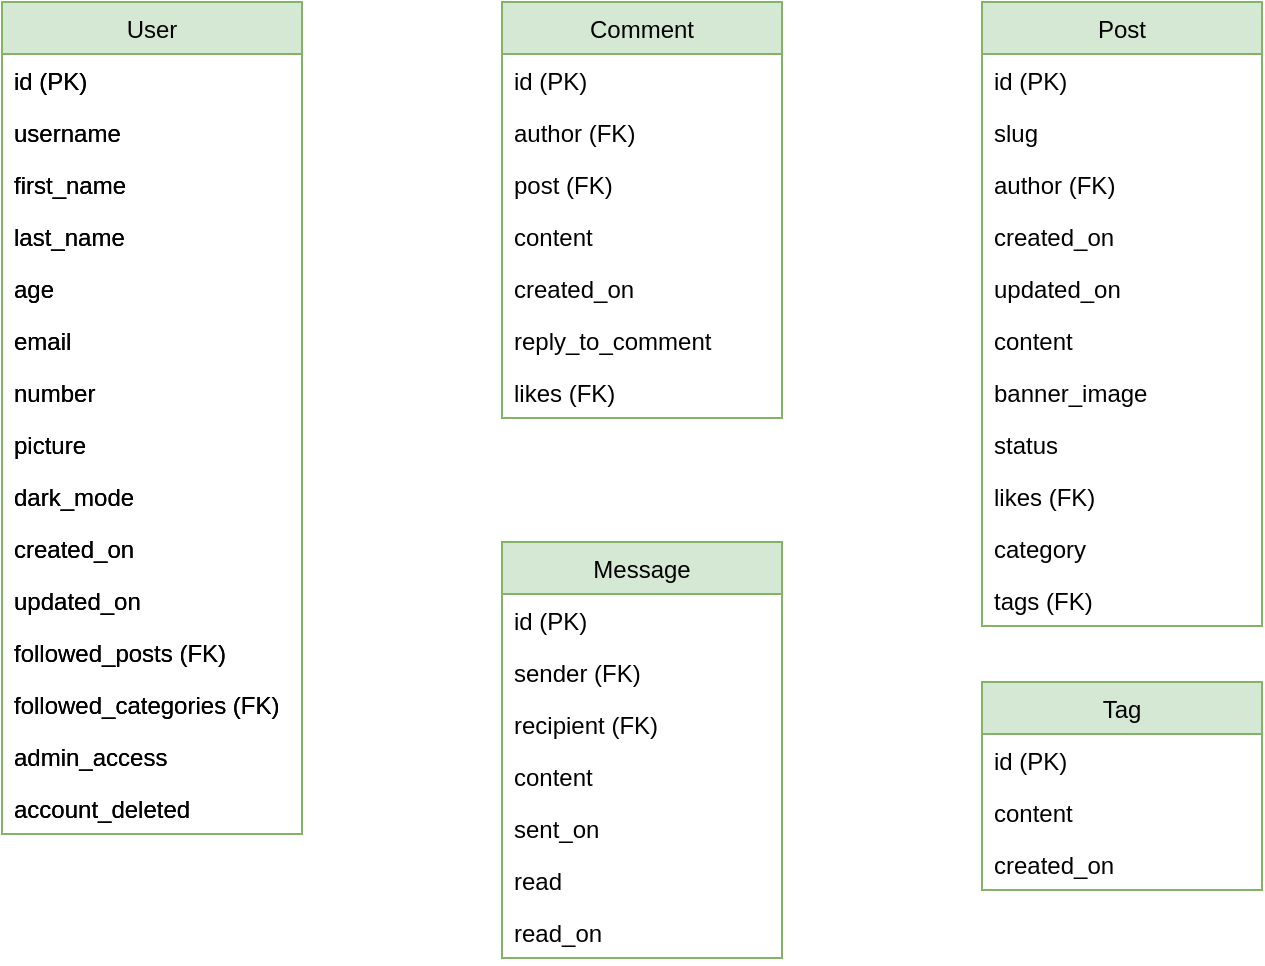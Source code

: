 <mxfile version="20.0.1" type="device"><diagram id="C5RBs43oDa-KdzZeNtuy" name="Page-1"><mxGraphModel dx="1017" dy="917" grid="0" gridSize="10" guides="1" tooltips="1" connect="1" arrows="1" fold="1" page="1" pageScale="1" pageWidth="827" pageHeight="1169" background="#FFFFFF" math="0" shadow="0"><root><mxCell id="WIyWlLk6GJQsqaUBKTNV-0"/><mxCell id="WIyWlLk6GJQsqaUBKTNV-1" parent="WIyWlLk6GJQsqaUBKTNV-0"/><mxCell id="GiqLuywzvAT617X6qaqu-33" value="User" style="swimlane;fontStyle=0;childLayout=stackLayout;horizontal=1;startSize=26;horizontalStack=0;resizeParent=1;resizeParentMax=0;resizeLast=0;collapsible=1;marginBottom=0;labelBackgroundColor=none;fillColor=#d5e8d4;strokeColor=#82b366;" vertex="1" parent="WIyWlLk6GJQsqaUBKTNV-1"><mxGeometry width="150" height="416" as="geometry"/></mxCell><mxCell id="GiqLuywzvAT617X6qaqu-34" value="id (PK)" style="text;strokeColor=none;fillColor=none;align=left;verticalAlign=top;spacingLeft=4;spacingRight=4;overflow=hidden;rotatable=0;points=[[0,0.5],[1,0.5]];portConstraint=eastwest;labelBackgroundColor=none;" vertex="1" parent="GiqLuywzvAT617X6qaqu-33"><mxGeometry y="26" width="150" height="26" as="geometry"/></mxCell><mxCell id="GiqLuywzvAT617X6qaqu-50" value="username" style="text;strokeColor=none;fillColor=none;align=left;verticalAlign=top;spacingLeft=4;spacingRight=4;overflow=hidden;rotatable=0;points=[[0,0.5],[1,0.5]];portConstraint=eastwest;labelBackgroundColor=none;" vertex="1" parent="GiqLuywzvAT617X6qaqu-33"><mxGeometry y="52" width="150" height="26" as="geometry"/></mxCell><mxCell id="GiqLuywzvAT617X6qaqu-44" value="first_name" style="text;strokeColor=none;fillColor=none;align=left;verticalAlign=top;spacingLeft=4;spacingRight=4;overflow=hidden;rotatable=0;points=[[0,0.5],[1,0.5]];portConstraint=eastwest;labelBackgroundColor=none;" vertex="1" parent="GiqLuywzvAT617X6qaqu-33"><mxGeometry y="78" width="150" height="26" as="geometry"/></mxCell><mxCell id="GiqLuywzvAT617X6qaqu-49" value="last_name" style="text;strokeColor=none;fillColor=none;align=left;verticalAlign=top;spacingLeft=4;spacingRight=4;overflow=hidden;rotatable=0;points=[[0,0.5],[1,0.5]];portConstraint=eastwest;labelBackgroundColor=none;" vertex="1" parent="GiqLuywzvAT617X6qaqu-33"><mxGeometry y="104" width="150" height="26" as="geometry"/></mxCell><mxCell id="GiqLuywzvAT617X6qaqu-45" value="age" style="text;strokeColor=none;fillColor=none;align=left;verticalAlign=top;spacingLeft=4;spacingRight=4;overflow=hidden;rotatable=0;points=[[0,0.5],[1,0.5]];portConstraint=eastwest;labelBackgroundColor=none;" vertex="1" parent="GiqLuywzvAT617X6qaqu-33"><mxGeometry y="130" width="150" height="26" as="geometry"/></mxCell><mxCell id="GiqLuywzvAT617X6qaqu-51" value="email" style="text;strokeColor=none;fillColor=none;align=left;verticalAlign=top;spacingLeft=4;spacingRight=4;overflow=hidden;rotatable=0;points=[[0,0.5],[1,0.5]];portConstraint=eastwest;labelBackgroundColor=none;" vertex="1" parent="GiqLuywzvAT617X6qaqu-33"><mxGeometry y="156" width="150" height="26" as="geometry"/></mxCell><mxCell id="GiqLuywzvAT617X6qaqu-48" value="number" style="text;strokeColor=none;fillColor=none;align=left;verticalAlign=top;spacingLeft=4;spacingRight=4;overflow=hidden;rotatable=0;points=[[0,0.5],[1,0.5]];portConstraint=eastwest;labelBackgroundColor=none;" vertex="1" parent="GiqLuywzvAT617X6qaqu-33"><mxGeometry y="182" width="150" height="26" as="geometry"/></mxCell><mxCell id="GiqLuywzvAT617X6qaqu-46" value="picture" style="text;strokeColor=none;fillColor=none;align=left;verticalAlign=top;spacingLeft=4;spacingRight=4;overflow=hidden;rotatable=0;points=[[0,0.5],[1,0.5]];portConstraint=eastwest;labelBackgroundColor=none;" vertex="1" parent="GiqLuywzvAT617X6qaqu-33"><mxGeometry y="208" width="150" height="26" as="geometry"/></mxCell><mxCell id="GiqLuywzvAT617X6qaqu-47" value="dark_mode" style="text;strokeColor=none;fillColor=none;align=left;verticalAlign=top;spacingLeft=4;spacingRight=4;overflow=hidden;rotatable=0;points=[[0,0.5],[1,0.5]];portConstraint=eastwest;labelBackgroundColor=none;" vertex="1" parent="GiqLuywzvAT617X6qaqu-33"><mxGeometry y="234" width="150" height="26" as="geometry"/></mxCell><mxCell id="GiqLuywzvAT617X6qaqu-65" value="created_on" style="text;strokeColor=none;fillColor=none;align=left;verticalAlign=top;spacingLeft=4;spacingRight=4;overflow=hidden;rotatable=0;points=[[0,0.5],[1,0.5]];portConstraint=eastwest;labelBackgroundColor=none;" vertex="1" parent="GiqLuywzvAT617X6qaqu-33"><mxGeometry y="260" width="150" height="26" as="geometry"/></mxCell><mxCell id="GiqLuywzvAT617X6qaqu-66" value="updated_on" style="text;strokeColor=none;fillColor=none;align=left;verticalAlign=top;spacingLeft=4;spacingRight=4;overflow=hidden;rotatable=0;points=[[0,0.5],[1,0.5]];portConstraint=eastwest;labelBackgroundColor=none;" vertex="1" parent="GiqLuywzvAT617X6qaqu-33"><mxGeometry y="286" width="150" height="26" as="geometry"/></mxCell><mxCell id="GiqLuywzvAT617X6qaqu-67" value="followed_posts (FK)" style="text;strokeColor=none;fillColor=none;align=left;verticalAlign=top;spacingLeft=4;spacingRight=4;overflow=hidden;rotatable=0;points=[[0,0.5],[1,0.5]];portConstraint=eastwest;labelBackgroundColor=none;" vertex="1" parent="GiqLuywzvAT617X6qaqu-33"><mxGeometry y="312" width="150" height="26" as="geometry"/></mxCell><mxCell id="GiqLuywzvAT617X6qaqu-68" value="followed_categories (FK)" style="text;strokeColor=none;fillColor=none;align=left;verticalAlign=top;spacingLeft=4;spacingRight=4;overflow=hidden;rotatable=0;points=[[0,0.5],[1,0.5]];portConstraint=eastwest;labelBackgroundColor=none;" vertex="1" parent="GiqLuywzvAT617X6qaqu-33"><mxGeometry y="338" width="150" height="26" as="geometry"/></mxCell><mxCell id="GiqLuywzvAT617X6qaqu-43" value="admin_access" style="text;strokeColor=none;fillColor=none;align=left;verticalAlign=top;spacingLeft=4;spacingRight=4;overflow=hidden;rotatable=0;points=[[0,0.5],[1,0.5]];portConstraint=eastwest;labelBackgroundColor=none;" vertex="1" parent="GiqLuywzvAT617X6qaqu-33"><mxGeometry y="364" width="150" height="26" as="geometry"/></mxCell><mxCell id="GiqLuywzvAT617X6qaqu-64" value="account_deleted" style="text;strokeColor=none;fillColor=none;align=left;verticalAlign=top;spacingLeft=4;spacingRight=4;overflow=hidden;rotatable=0;points=[[0,0.5],[1,0.5]];portConstraint=eastwest;labelBackgroundColor=none;" vertex="1" parent="GiqLuywzvAT617X6qaqu-33"><mxGeometry y="390" width="150" height="26" as="geometry"/></mxCell><mxCell id="GiqLuywzvAT617X6qaqu-69" value="Post" style="swimlane;fontStyle=0;childLayout=stackLayout;horizontal=1;startSize=26;horizontalStack=0;resizeParent=1;resizeParentMax=0;resizeLast=0;collapsible=1;marginBottom=0;labelBackgroundColor=none;fillColor=#d5e8d4;strokeColor=#82b366;" vertex="1" parent="WIyWlLk6GJQsqaUBKTNV-1"><mxGeometry x="490" width="140" height="312" as="geometry"/></mxCell><mxCell id="GiqLuywzvAT617X6qaqu-70" value="id (PK)" style="text;strokeColor=none;fillColor=none;align=left;verticalAlign=top;spacingLeft=4;spacingRight=4;overflow=hidden;rotatable=0;points=[[0,0.5],[1,0.5]];portConstraint=eastwest;labelBackgroundColor=none;" vertex="1" parent="GiqLuywzvAT617X6qaqu-69"><mxGeometry y="26" width="140" height="26" as="geometry"/></mxCell><mxCell id="GiqLuywzvAT617X6qaqu-71" value="slug" style="text;strokeColor=none;fillColor=none;align=left;verticalAlign=top;spacingLeft=4;spacingRight=4;overflow=hidden;rotatable=0;points=[[0,0.5],[1,0.5]];portConstraint=eastwest;labelBackgroundColor=none;" vertex="1" parent="GiqLuywzvAT617X6qaqu-69"><mxGeometry y="52" width="140" height="26" as="geometry"/></mxCell><mxCell id="GiqLuywzvAT617X6qaqu-72" value="author (FK)" style="text;strokeColor=none;fillColor=none;align=left;verticalAlign=top;spacingLeft=4;spacingRight=4;overflow=hidden;rotatable=0;points=[[0,0.5],[1,0.5]];portConstraint=eastwest;labelBackgroundColor=none;" vertex="1" parent="GiqLuywzvAT617X6qaqu-69"><mxGeometry y="78" width="140" height="26" as="geometry"/></mxCell><mxCell id="GiqLuywzvAT617X6qaqu-73" value="created_on" style="text;strokeColor=none;fillColor=none;align=left;verticalAlign=top;spacingLeft=4;spacingRight=4;overflow=hidden;rotatable=0;points=[[0,0.5],[1,0.5]];portConstraint=eastwest;labelBackgroundColor=none;" vertex="1" parent="GiqLuywzvAT617X6qaqu-69"><mxGeometry y="104" width="140" height="26" as="geometry"/></mxCell><mxCell id="GiqLuywzvAT617X6qaqu-74" value="updated_on" style="text;strokeColor=none;fillColor=none;align=left;verticalAlign=top;spacingLeft=4;spacingRight=4;overflow=hidden;rotatable=0;points=[[0,0.5],[1,0.5]];portConstraint=eastwest;labelBackgroundColor=none;" vertex="1" parent="GiqLuywzvAT617X6qaqu-69"><mxGeometry y="130" width="140" height="26" as="geometry"/></mxCell><mxCell id="GiqLuywzvAT617X6qaqu-75" value="content" style="text;strokeColor=none;fillColor=none;align=left;verticalAlign=top;spacingLeft=4;spacingRight=4;overflow=hidden;rotatable=0;points=[[0,0.5],[1,0.5]];portConstraint=eastwest;labelBackgroundColor=none;" vertex="1" parent="GiqLuywzvAT617X6qaqu-69"><mxGeometry y="156" width="140" height="26" as="geometry"/></mxCell><mxCell id="GiqLuywzvAT617X6qaqu-76" value="banner_image" style="text;strokeColor=none;fillColor=none;align=left;verticalAlign=top;spacingLeft=4;spacingRight=4;overflow=hidden;rotatable=0;points=[[0,0.5],[1,0.5]];portConstraint=eastwest;labelBackgroundColor=none;" vertex="1" parent="GiqLuywzvAT617X6qaqu-69"><mxGeometry y="182" width="140" height="26" as="geometry"/></mxCell><mxCell id="GiqLuywzvAT617X6qaqu-77" value="status" style="text;strokeColor=none;fillColor=none;align=left;verticalAlign=top;spacingLeft=4;spacingRight=4;overflow=hidden;rotatable=0;points=[[0,0.5],[1,0.5]];portConstraint=eastwest;labelBackgroundColor=none;" vertex="1" parent="GiqLuywzvAT617X6qaqu-69"><mxGeometry y="208" width="140" height="26" as="geometry"/></mxCell><mxCell id="GiqLuywzvAT617X6qaqu-78" value="likes (FK)" style="text;strokeColor=none;fillColor=none;align=left;verticalAlign=top;spacingLeft=4;spacingRight=4;overflow=hidden;rotatable=0;points=[[0,0.5],[1,0.5]];portConstraint=eastwest;labelBackgroundColor=none;" vertex="1" parent="GiqLuywzvAT617X6qaqu-69"><mxGeometry y="234" width="140" height="26" as="geometry"/></mxCell><mxCell id="GiqLuywzvAT617X6qaqu-80" value="category" style="text;strokeColor=none;fillColor=none;align=left;verticalAlign=top;spacingLeft=4;spacingRight=4;overflow=hidden;rotatable=0;points=[[0,0.5],[1,0.5]];portConstraint=eastwest;labelBackgroundColor=none;" vertex="1" parent="GiqLuywzvAT617X6qaqu-69"><mxGeometry y="260" width="140" height="26" as="geometry"/></mxCell><mxCell id="GiqLuywzvAT617X6qaqu-79" value="tags (FK)" style="text;strokeColor=none;fillColor=none;align=left;verticalAlign=top;spacingLeft=4;spacingRight=4;overflow=hidden;rotatable=0;points=[[0,0.5],[1,0.5]];portConstraint=eastwest;labelBackgroundColor=none;" vertex="1" parent="GiqLuywzvAT617X6qaqu-69"><mxGeometry y="286" width="140" height="26" as="geometry"/></mxCell><mxCell id="GiqLuywzvAT617X6qaqu-81" value="Comment" style="swimlane;fontStyle=0;childLayout=stackLayout;horizontal=1;startSize=26;horizontalStack=0;resizeParent=1;resizeParentMax=0;resizeLast=0;collapsible=1;marginBottom=0;labelBackgroundColor=none;fillColor=#d5e8d4;strokeColor=#82b366;" vertex="1" parent="WIyWlLk6GJQsqaUBKTNV-1"><mxGeometry x="250" width="140" height="208" as="geometry"/></mxCell><mxCell id="GiqLuywzvAT617X6qaqu-82" value="id (PK)" style="text;strokeColor=none;fillColor=none;align=left;verticalAlign=top;spacingLeft=4;spacingRight=4;overflow=hidden;rotatable=0;points=[[0,0.5],[1,0.5]];portConstraint=eastwest;labelBackgroundColor=none;" vertex="1" parent="GiqLuywzvAT617X6qaqu-81"><mxGeometry y="26" width="140" height="26" as="geometry"/></mxCell><mxCell id="GiqLuywzvAT617X6qaqu-83" value="author (FK)" style="text;strokeColor=none;fillColor=none;align=left;verticalAlign=top;spacingLeft=4;spacingRight=4;overflow=hidden;rotatable=0;points=[[0,0.5],[1,0.5]];portConstraint=eastwest;labelBackgroundColor=none;" vertex="1" parent="GiqLuywzvAT617X6qaqu-81"><mxGeometry y="52" width="140" height="26" as="geometry"/></mxCell><mxCell id="GiqLuywzvAT617X6qaqu-84" value="post (FK)" style="text;strokeColor=none;fillColor=none;align=left;verticalAlign=top;spacingLeft=4;spacingRight=4;overflow=hidden;rotatable=0;points=[[0,0.5],[1,0.5]];portConstraint=eastwest;labelBackgroundColor=none;" vertex="1" parent="GiqLuywzvAT617X6qaqu-81"><mxGeometry y="78" width="140" height="26" as="geometry"/></mxCell><mxCell id="GiqLuywzvAT617X6qaqu-85" value="content" style="text;strokeColor=none;fillColor=none;align=left;verticalAlign=top;spacingLeft=4;spacingRight=4;overflow=hidden;rotatable=0;points=[[0,0.5],[1,0.5]];portConstraint=eastwest;labelBackgroundColor=none;" vertex="1" parent="GiqLuywzvAT617X6qaqu-81"><mxGeometry y="104" width="140" height="26" as="geometry"/></mxCell><mxCell id="GiqLuywzvAT617X6qaqu-86" value="created_on" style="text;strokeColor=none;fillColor=none;align=left;verticalAlign=top;spacingLeft=4;spacingRight=4;overflow=hidden;rotatable=0;points=[[0,0.5],[1,0.5]];portConstraint=eastwest;labelBackgroundColor=none;" vertex="1" parent="GiqLuywzvAT617X6qaqu-81"><mxGeometry y="130" width="140" height="26" as="geometry"/></mxCell><mxCell id="GiqLuywzvAT617X6qaqu-87" value="reply_to_comment" style="text;strokeColor=none;fillColor=none;align=left;verticalAlign=top;spacingLeft=4;spacingRight=4;overflow=hidden;rotatable=0;points=[[0,0.5],[1,0.5]];portConstraint=eastwest;labelBackgroundColor=none;" vertex="1" parent="GiqLuywzvAT617X6qaqu-81"><mxGeometry y="156" width="140" height="26" as="geometry"/></mxCell><mxCell id="GiqLuywzvAT617X6qaqu-88" value="likes (FK)" style="text;strokeColor=none;fillColor=none;align=left;verticalAlign=top;spacingLeft=4;spacingRight=4;overflow=hidden;rotatable=0;points=[[0,0.5],[1,0.5]];portConstraint=eastwest;labelBackgroundColor=none;" vertex="1" parent="GiqLuywzvAT617X6qaqu-81"><mxGeometry y="182" width="140" height="26" as="geometry"/></mxCell><mxCell id="GiqLuywzvAT617X6qaqu-89" value="Message" style="swimlane;fontStyle=0;childLayout=stackLayout;horizontal=1;startSize=26;horizontalStack=0;resizeParent=1;resizeParentMax=0;resizeLast=0;collapsible=1;marginBottom=0;labelBackgroundColor=none;fillColor=#d5e8d4;strokeColor=#82b366;" vertex="1" parent="WIyWlLk6GJQsqaUBKTNV-1"><mxGeometry x="250" y="270" width="140" height="208" as="geometry"/></mxCell><mxCell id="GiqLuywzvAT617X6qaqu-90" value="id (PK)" style="text;strokeColor=none;fillColor=none;align=left;verticalAlign=top;spacingLeft=4;spacingRight=4;overflow=hidden;rotatable=0;points=[[0,0.5],[1,0.5]];portConstraint=eastwest;labelBackgroundColor=none;" vertex="1" parent="GiqLuywzvAT617X6qaqu-89"><mxGeometry y="26" width="140" height="26" as="geometry"/></mxCell><mxCell id="GiqLuywzvAT617X6qaqu-91" value="sender (FK)" style="text;strokeColor=none;fillColor=none;align=left;verticalAlign=top;spacingLeft=4;spacingRight=4;overflow=hidden;rotatable=0;points=[[0,0.5],[1,0.5]];portConstraint=eastwest;labelBackgroundColor=none;" vertex="1" parent="GiqLuywzvAT617X6qaqu-89"><mxGeometry y="52" width="140" height="26" as="geometry"/></mxCell><mxCell id="GiqLuywzvAT617X6qaqu-92" value="recipient (FK)" style="text;strokeColor=none;fillColor=none;align=left;verticalAlign=top;spacingLeft=4;spacingRight=4;overflow=hidden;rotatable=0;points=[[0,0.5],[1,0.5]];portConstraint=eastwest;labelBackgroundColor=none;" vertex="1" parent="GiqLuywzvAT617X6qaqu-89"><mxGeometry y="78" width="140" height="26" as="geometry"/></mxCell><mxCell id="GiqLuywzvAT617X6qaqu-93" value="content" style="text;strokeColor=none;fillColor=none;align=left;verticalAlign=top;spacingLeft=4;spacingRight=4;overflow=hidden;rotatable=0;points=[[0,0.5],[1,0.5]];portConstraint=eastwest;labelBackgroundColor=none;" vertex="1" parent="GiqLuywzvAT617X6qaqu-89"><mxGeometry y="104" width="140" height="26" as="geometry"/></mxCell><mxCell id="GiqLuywzvAT617X6qaqu-94" value="sent_on" style="text;strokeColor=none;fillColor=none;align=left;verticalAlign=top;spacingLeft=4;spacingRight=4;overflow=hidden;rotatable=0;points=[[0,0.5],[1,0.5]];portConstraint=eastwest;labelBackgroundColor=none;" vertex="1" parent="GiqLuywzvAT617X6qaqu-89"><mxGeometry y="130" width="140" height="26" as="geometry"/></mxCell><mxCell id="GiqLuywzvAT617X6qaqu-95" value="read" style="text;strokeColor=none;fillColor=none;align=left;verticalAlign=top;spacingLeft=4;spacingRight=4;overflow=hidden;rotatable=0;points=[[0,0.5],[1,0.5]];portConstraint=eastwest;labelBackgroundColor=none;" vertex="1" parent="GiqLuywzvAT617X6qaqu-89"><mxGeometry y="156" width="140" height="26" as="geometry"/></mxCell><mxCell id="GiqLuywzvAT617X6qaqu-96" value="read_on" style="text;strokeColor=none;fillColor=none;align=left;verticalAlign=top;spacingLeft=4;spacingRight=4;overflow=hidden;rotatable=0;points=[[0,0.5],[1,0.5]];portConstraint=eastwest;labelBackgroundColor=none;" vertex="1" parent="GiqLuywzvAT617X6qaqu-89"><mxGeometry y="182" width="140" height="26" as="geometry"/></mxCell><mxCell id="GiqLuywzvAT617X6qaqu-115" value="Tag" style="swimlane;fontStyle=0;childLayout=stackLayout;horizontal=1;startSize=26;horizontalStack=0;resizeParent=1;resizeParentMax=0;resizeLast=0;collapsible=1;marginBottom=0;labelBackgroundColor=none;fillColor=#d5e8d4;strokeColor=#82b366;" vertex="1" parent="WIyWlLk6GJQsqaUBKTNV-1"><mxGeometry x="490" y="340" width="140" height="104" as="geometry"/></mxCell><mxCell id="GiqLuywzvAT617X6qaqu-116" value="id (PK)" style="text;strokeColor=none;fillColor=none;align=left;verticalAlign=top;spacingLeft=4;spacingRight=4;overflow=hidden;rotatable=0;points=[[0,0.5],[1,0.5]];portConstraint=eastwest;labelBackgroundColor=none;" vertex="1" parent="GiqLuywzvAT617X6qaqu-115"><mxGeometry y="26" width="140" height="26" as="geometry"/></mxCell><mxCell id="GiqLuywzvAT617X6qaqu-119" value="content" style="text;strokeColor=none;fillColor=none;align=left;verticalAlign=top;spacingLeft=4;spacingRight=4;overflow=hidden;rotatable=0;points=[[0,0.5],[1,0.5]];portConstraint=eastwest;labelBackgroundColor=none;" vertex="1" parent="GiqLuywzvAT617X6qaqu-115"><mxGeometry y="52" width="140" height="26" as="geometry"/></mxCell><mxCell id="GiqLuywzvAT617X6qaqu-120" value="created_on" style="text;strokeColor=none;fillColor=none;align=left;verticalAlign=top;spacingLeft=4;spacingRight=4;overflow=hidden;rotatable=0;points=[[0,0.5],[1,0.5]];portConstraint=eastwest;labelBackgroundColor=none;" vertex="1" parent="GiqLuywzvAT617X6qaqu-115"><mxGeometry y="78" width="140" height="26" as="geometry"/></mxCell><mxCell id="GiqLuywzvAT617X6qaqu-138" value="User" style="swimlane;fontStyle=0;childLayout=stackLayout;horizontal=1;startSize=26;horizontalStack=0;resizeParent=1;resizeParentMax=0;resizeLast=0;collapsible=1;marginBottom=0;labelBackgroundColor=none;fillColor=#d5e8d4;strokeColor=#82b366;" vertex="1" parent="WIyWlLk6GJQsqaUBKTNV-1"><mxGeometry width="150" height="416" as="geometry"/></mxCell><mxCell id="GiqLuywzvAT617X6qaqu-139" value="id (PK)" style="text;strokeColor=none;fillColor=none;align=left;verticalAlign=top;spacingLeft=4;spacingRight=4;overflow=hidden;rotatable=0;points=[[0,0.5],[1,0.5]];portConstraint=eastwest;labelBackgroundColor=none;" vertex="1" parent="GiqLuywzvAT617X6qaqu-138"><mxGeometry y="26" width="150" height="26" as="geometry"/></mxCell><mxCell id="GiqLuywzvAT617X6qaqu-140" value="username" style="text;strokeColor=none;fillColor=none;align=left;verticalAlign=top;spacingLeft=4;spacingRight=4;overflow=hidden;rotatable=0;points=[[0,0.5],[1,0.5]];portConstraint=eastwest;labelBackgroundColor=none;" vertex="1" parent="GiqLuywzvAT617X6qaqu-138"><mxGeometry y="52" width="150" height="26" as="geometry"/></mxCell><mxCell id="GiqLuywzvAT617X6qaqu-141" value="first_name" style="text;strokeColor=none;fillColor=none;align=left;verticalAlign=top;spacingLeft=4;spacingRight=4;overflow=hidden;rotatable=0;points=[[0,0.5],[1,0.5]];portConstraint=eastwest;labelBackgroundColor=none;" vertex="1" parent="GiqLuywzvAT617X6qaqu-138"><mxGeometry y="78" width="150" height="26" as="geometry"/></mxCell><mxCell id="GiqLuywzvAT617X6qaqu-142" value="last_name" style="text;strokeColor=none;fillColor=none;align=left;verticalAlign=top;spacingLeft=4;spacingRight=4;overflow=hidden;rotatable=0;points=[[0,0.5],[1,0.5]];portConstraint=eastwest;labelBackgroundColor=none;" vertex="1" parent="GiqLuywzvAT617X6qaqu-138"><mxGeometry y="104" width="150" height="26" as="geometry"/></mxCell><mxCell id="GiqLuywzvAT617X6qaqu-143" value="age" style="text;strokeColor=none;fillColor=none;align=left;verticalAlign=top;spacingLeft=4;spacingRight=4;overflow=hidden;rotatable=0;points=[[0,0.5],[1,0.5]];portConstraint=eastwest;labelBackgroundColor=none;" vertex="1" parent="GiqLuywzvAT617X6qaqu-138"><mxGeometry y="130" width="150" height="26" as="geometry"/></mxCell><mxCell id="GiqLuywzvAT617X6qaqu-144" value="email" style="text;strokeColor=none;fillColor=none;align=left;verticalAlign=top;spacingLeft=4;spacingRight=4;overflow=hidden;rotatable=0;points=[[0,0.5],[1,0.5]];portConstraint=eastwest;labelBackgroundColor=none;" vertex="1" parent="GiqLuywzvAT617X6qaqu-138"><mxGeometry y="156" width="150" height="26" as="geometry"/></mxCell><mxCell id="GiqLuywzvAT617X6qaqu-145" value="number" style="text;strokeColor=none;fillColor=none;align=left;verticalAlign=top;spacingLeft=4;spacingRight=4;overflow=hidden;rotatable=0;points=[[0,0.5],[1,0.5]];portConstraint=eastwest;labelBackgroundColor=none;" vertex="1" parent="GiqLuywzvAT617X6qaqu-138"><mxGeometry y="182" width="150" height="26" as="geometry"/></mxCell><mxCell id="GiqLuywzvAT617X6qaqu-146" value="picture" style="text;strokeColor=none;fillColor=none;align=left;verticalAlign=top;spacingLeft=4;spacingRight=4;overflow=hidden;rotatable=0;points=[[0,0.5],[1,0.5]];portConstraint=eastwest;labelBackgroundColor=none;" vertex="1" parent="GiqLuywzvAT617X6qaqu-138"><mxGeometry y="208" width="150" height="26" as="geometry"/></mxCell><mxCell id="GiqLuywzvAT617X6qaqu-147" value="dark_mode" style="text;strokeColor=none;fillColor=none;align=left;verticalAlign=top;spacingLeft=4;spacingRight=4;overflow=hidden;rotatable=0;points=[[0,0.5],[1,0.5]];portConstraint=eastwest;labelBackgroundColor=none;" vertex="1" parent="GiqLuywzvAT617X6qaqu-138"><mxGeometry y="234" width="150" height="26" as="geometry"/></mxCell><mxCell id="GiqLuywzvAT617X6qaqu-148" value="created_on" style="text;strokeColor=none;fillColor=none;align=left;verticalAlign=top;spacingLeft=4;spacingRight=4;overflow=hidden;rotatable=0;points=[[0,0.5],[1,0.5]];portConstraint=eastwest;labelBackgroundColor=none;" vertex="1" parent="GiqLuywzvAT617X6qaqu-138"><mxGeometry y="260" width="150" height="26" as="geometry"/></mxCell><mxCell id="GiqLuywzvAT617X6qaqu-149" value="updated_on" style="text;strokeColor=none;fillColor=none;align=left;verticalAlign=top;spacingLeft=4;spacingRight=4;overflow=hidden;rotatable=0;points=[[0,0.5],[1,0.5]];portConstraint=eastwest;labelBackgroundColor=none;" vertex="1" parent="GiqLuywzvAT617X6qaqu-138"><mxGeometry y="286" width="150" height="26" as="geometry"/></mxCell><mxCell id="GiqLuywzvAT617X6qaqu-150" value="followed_posts (FK)" style="text;strokeColor=none;fillColor=none;align=left;verticalAlign=top;spacingLeft=4;spacingRight=4;overflow=hidden;rotatable=0;points=[[0,0.5],[1,0.5]];portConstraint=eastwest;labelBackgroundColor=none;" vertex="1" parent="GiqLuywzvAT617X6qaqu-138"><mxGeometry y="312" width="150" height="26" as="geometry"/></mxCell><mxCell id="GiqLuywzvAT617X6qaqu-151" value="followed_categories (FK)" style="text;strokeColor=none;fillColor=none;align=left;verticalAlign=top;spacingLeft=4;spacingRight=4;overflow=hidden;rotatable=0;points=[[0,0.5],[1,0.5]];portConstraint=eastwest;labelBackgroundColor=none;" vertex="1" parent="GiqLuywzvAT617X6qaqu-138"><mxGeometry y="338" width="150" height="26" as="geometry"/></mxCell><mxCell id="GiqLuywzvAT617X6qaqu-152" value="admin_access" style="text;strokeColor=none;fillColor=none;align=left;verticalAlign=top;spacingLeft=4;spacingRight=4;overflow=hidden;rotatable=0;points=[[0,0.5],[1,0.5]];portConstraint=eastwest;labelBackgroundColor=none;" vertex="1" parent="GiqLuywzvAT617X6qaqu-138"><mxGeometry y="364" width="150" height="26" as="geometry"/></mxCell><mxCell id="GiqLuywzvAT617X6qaqu-153" value="account_deleted" style="text;strokeColor=none;fillColor=none;align=left;verticalAlign=top;spacingLeft=4;spacingRight=4;overflow=hidden;rotatable=0;points=[[0,0.5],[1,0.5]];portConstraint=eastwest;labelBackgroundColor=none;" vertex="1" parent="GiqLuywzvAT617X6qaqu-138"><mxGeometry y="390" width="150" height="26" as="geometry"/></mxCell></root></mxGraphModel></diagram></mxfile>